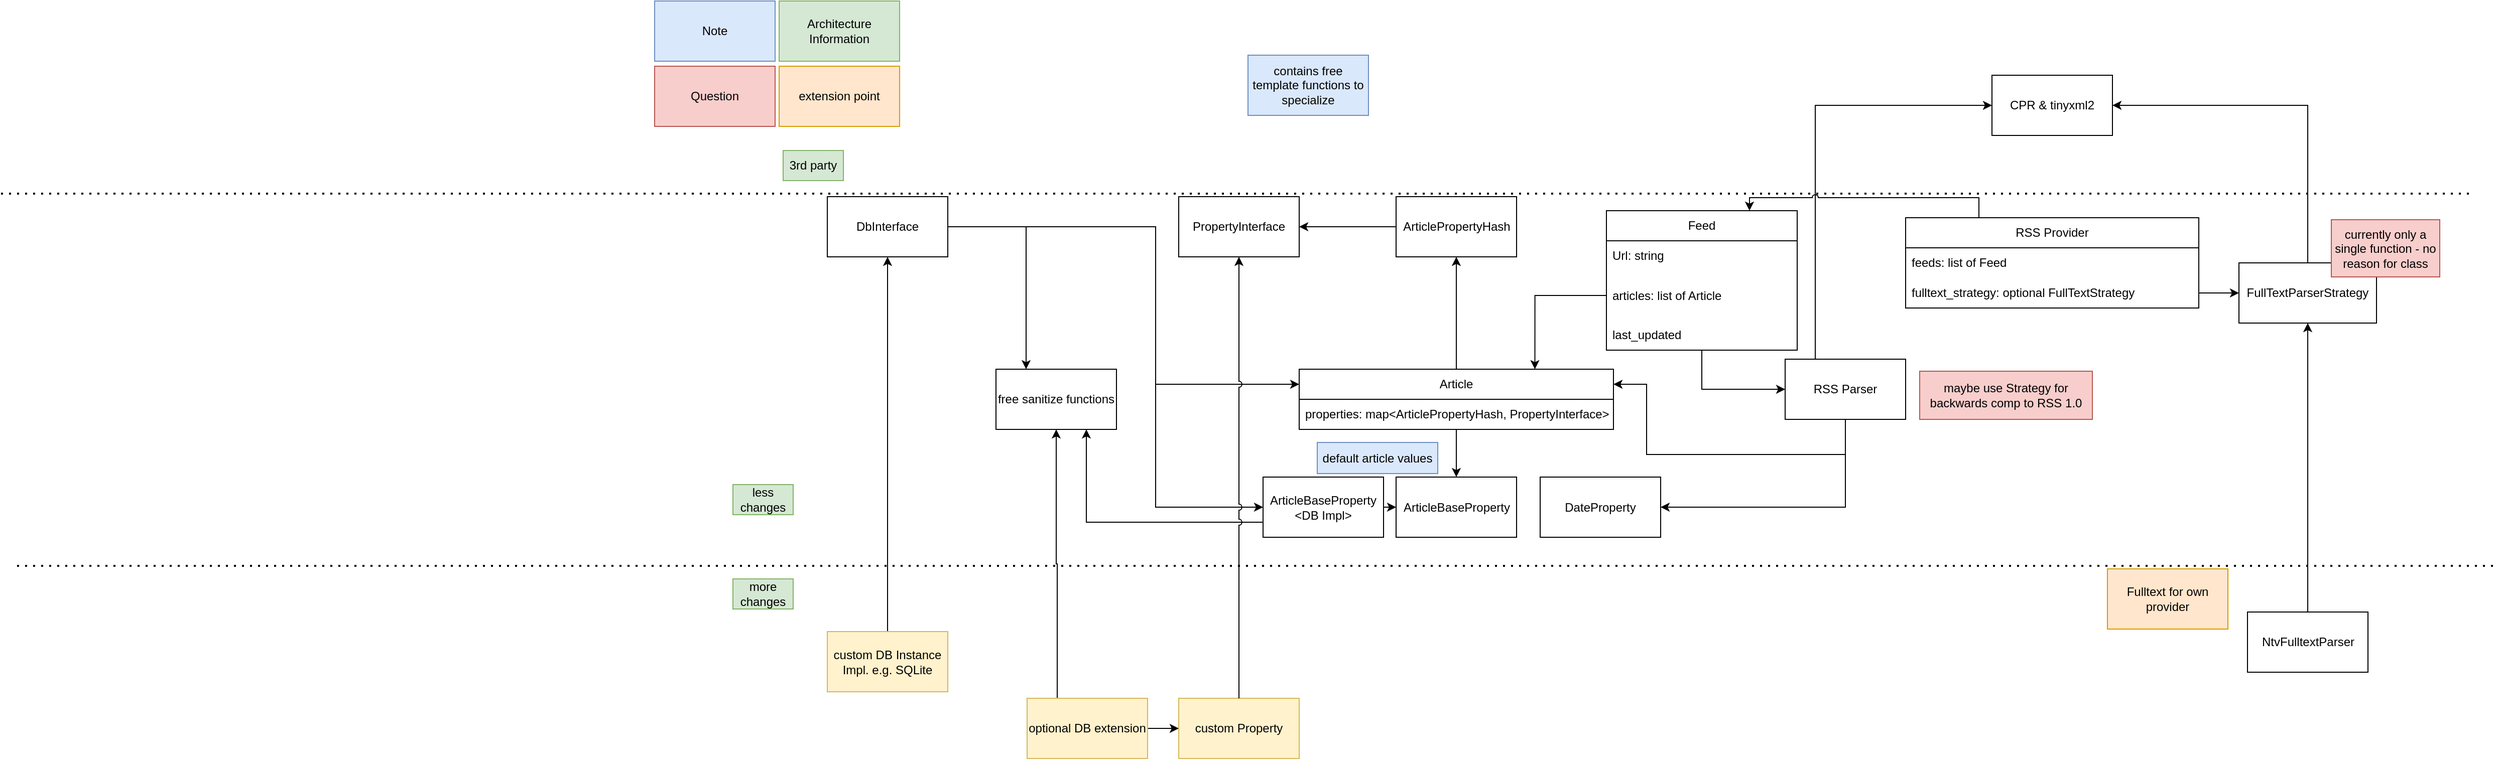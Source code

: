 <mxfile version="22.1.2" type="device">
  <diagram name="Page-1" id="BoX5YdQiLs7Y4vpTQvBh">
    <mxGraphModel dx="3193" dy="2473" grid="0" gridSize="10" guides="1" tooltips="1" connect="1" arrows="1" fold="1" page="0" pageScale="1" pageWidth="850" pageHeight="1100" math="0" shadow="0">
      <root>
        <mxCell id="0" />
        <mxCell id="1" parent="0" />
        <mxCell id="gGtAdy52v1zWEU9uZGKv-24" style="edgeStyle=orthogonalEdgeStyle;rounded=0;orthogonalLoop=1;jettySize=auto;html=1;exitX=0;exitY=0.75;exitDx=0;exitDy=0;entryX=0.75;entryY=1;entryDx=0;entryDy=0;jumpStyle=none;" edge="1" parent="1" source="gGtAdy52v1zWEU9uZGKv-17" target="gGtAdy52v1zWEU9uZGKv-3">
          <mxGeometry relative="1" as="geometry" />
        </mxCell>
        <mxCell id="-V-fZ7zrRcxC-LY4sEsA-116" style="edgeStyle=orthogonalEdgeStyle;rounded=0;orthogonalLoop=1;jettySize=auto;html=1;exitX=0.25;exitY=0;exitDx=0;exitDy=0;entryX=0;entryY=0.5;entryDx=0;entryDy=0;jumpStyle=arc;" parent="1" source="yPHBwmK0Ij449FKn2H1W-2" target="-V-fZ7zrRcxC-LY4sEsA-114" edge="1">
          <mxGeometry relative="1" as="geometry" />
        </mxCell>
        <mxCell id="gGtAdy52v1zWEU9uZGKv-16" style="edgeStyle=orthogonalEdgeStyle;rounded=0;orthogonalLoop=1;jettySize=auto;html=1;exitX=0.5;exitY=1;exitDx=0;exitDy=0;entryX=1;entryY=0.25;entryDx=0;entryDy=0;" edge="1" parent="1" source="yPHBwmK0Ij449FKn2H1W-2" target="gkWwwjMmwGDeMQ0vq9aP-17">
          <mxGeometry relative="1" as="geometry">
            <Array as="points">
              <mxPoint x="459" y="-906" />
              <mxPoint x="261" y="-906" />
              <mxPoint x="261" y="-976" />
            </Array>
          </mxGeometry>
        </mxCell>
        <mxCell id="gGtAdy52v1zWEU9uZGKv-19" style="edgeStyle=orthogonalEdgeStyle;rounded=0;orthogonalLoop=1;jettySize=auto;html=1;exitX=0.5;exitY=1;exitDx=0;exitDy=0;entryX=1;entryY=0.5;entryDx=0;entryDy=0;" edge="1" parent="1" source="yPHBwmK0Ij449FKn2H1W-2" target="gGtAdy52v1zWEU9uZGKv-14">
          <mxGeometry relative="1" as="geometry" />
        </mxCell>
        <mxCell id="yPHBwmK0Ij449FKn2H1W-2" value="RSS Parser" style="rounded=0;whiteSpace=wrap;html=1;" parent="1" vertex="1">
          <mxGeometry x="399" y="-1001" width="120" height="60" as="geometry" />
        </mxCell>
        <mxCell id="nxVx7_dRavxFJ4ZNRyQ2-53" value="maybe use Strategy for backwards comp to RSS 1.0" style="text;html=1;strokeColor=#b85450;fillColor=#f8cecc;align=center;verticalAlign=middle;whiteSpace=wrap;rounded=0;" parent="1" vertex="1">
          <mxGeometry x="533" y="-989" width="172" height="48" as="geometry" />
        </mxCell>
        <mxCell id="-V-fZ7zrRcxC-LY4sEsA-24" value="custom Property" style="rounded=0;whiteSpace=wrap;html=1;fillColor=#fff2cc;strokeColor=#d6b656;" parent="1" vertex="1">
          <mxGeometry x="-205" y="-663" width="120" height="60" as="geometry" />
        </mxCell>
        <mxCell id="gGtAdy52v1zWEU9uZGKv-20" style="edgeStyle=orthogonalEdgeStyle;rounded=0;orthogonalLoop=1;jettySize=auto;html=1;exitX=1;exitY=0.5;exitDx=0;exitDy=0;entryX=0;entryY=0.25;entryDx=0;entryDy=0;" edge="1" parent="1" source="-V-fZ7zrRcxC-LY4sEsA-28" target="gkWwwjMmwGDeMQ0vq9aP-17">
          <mxGeometry relative="1" as="geometry">
            <Array as="points">
              <mxPoint x="-228" y="-1133" />
              <mxPoint x="-228" y="-976" />
            </Array>
          </mxGeometry>
        </mxCell>
        <mxCell id="gGtAdy52v1zWEU9uZGKv-21" style="edgeStyle=orthogonalEdgeStyle;rounded=0;orthogonalLoop=1;jettySize=auto;html=1;exitX=1;exitY=0.5;exitDx=0;exitDy=0;entryX=0;entryY=0.5;entryDx=0;entryDy=0;" edge="1" parent="1" source="-V-fZ7zrRcxC-LY4sEsA-28" target="gGtAdy52v1zWEU9uZGKv-17">
          <mxGeometry relative="1" as="geometry">
            <Array as="points">
              <mxPoint x="-228" y="-1133" />
              <mxPoint x="-228" y="-853" />
            </Array>
          </mxGeometry>
        </mxCell>
        <mxCell id="gGtAdy52v1zWEU9uZGKv-26" style="edgeStyle=orthogonalEdgeStyle;rounded=0;orthogonalLoop=1;jettySize=auto;html=1;entryX=0.25;entryY=0;entryDx=0;entryDy=0;" edge="1" parent="1" source="-V-fZ7zrRcxC-LY4sEsA-28" target="gGtAdy52v1zWEU9uZGKv-3">
          <mxGeometry relative="1" as="geometry" />
        </mxCell>
        <mxCell id="-V-fZ7zrRcxC-LY4sEsA-28" value="DbInterface" style="rounded=0;whiteSpace=wrap;html=1;" parent="1" vertex="1">
          <mxGeometry x="-555" y="-1163" width="120" height="60" as="geometry" />
        </mxCell>
        <mxCell id="-V-fZ7zrRcxC-LY4sEsA-59" value="more changes" style="text;html=1;strokeColor=#82b366;fillColor=#d5e8d4;align=center;verticalAlign=middle;whiteSpace=wrap;rounded=0;" parent="1" vertex="1">
          <mxGeometry x="-649" y="-782" width="60" height="30" as="geometry" />
        </mxCell>
        <mxCell id="-V-fZ7zrRcxC-LY4sEsA-60" value="less changes" style="text;html=1;strokeColor=#82b366;fillColor=#d5e8d4;align=center;verticalAlign=middle;whiteSpace=wrap;rounded=0;" parent="1" vertex="1">
          <mxGeometry x="-649" y="-876" width="60" height="30" as="geometry" />
        </mxCell>
        <mxCell id="-V-fZ7zrRcxC-LY4sEsA-75" value="" style="endArrow=none;dashed=1;html=1;dashPattern=1 3;strokeWidth=2;rounded=0;" parent="1" edge="1">
          <mxGeometry width="50" height="50" relative="1" as="geometry">
            <mxPoint x="-1378" y="-1166" as="sourcePoint" />
            <mxPoint x="1080" y="-1166" as="targetPoint" />
          </mxGeometry>
        </mxCell>
        <mxCell id="-V-fZ7zrRcxC-LY4sEsA-76" value="3rd party" style="text;html=1;strokeColor=#82b366;fillColor=#d5e8d4;align=center;verticalAlign=middle;whiteSpace=wrap;rounded=0;" parent="1" vertex="1">
          <mxGeometry x="-599" y="-1209" width="60" height="30" as="geometry" />
        </mxCell>
        <mxCell id="-V-fZ7zrRcxC-LY4sEsA-81" value="Note" style="rounded=0;whiteSpace=wrap;html=1;fillColor=#dae8fc;strokeColor=#6c8ebf;" parent="1" vertex="1">
          <mxGeometry x="-727" y="-1358" width="120" height="60" as="geometry" />
        </mxCell>
        <mxCell id="-V-fZ7zrRcxC-LY4sEsA-82" value="Architecture Information" style="rounded=0;whiteSpace=wrap;html=1;fillColor=#d5e8d4;strokeColor=#82b366;" parent="1" vertex="1">
          <mxGeometry x="-603" y="-1358" width="120" height="60" as="geometry" />
        </mxCell>
        <mxCell id="-V-fZ7zrRcxC-LY4sEsA-83" value="Question" style="rounded=0;whiteSpace=wrap;html=1;fillColor=#f8cecc;strokeColor=#b85450;" parent="1" vertex="1">
          <mxGeometry x="-727" y="-1293" width="120" height="60" as="geometry" />
        </mxCell>
        <mxCell id="-V-fZ7zrRcxC-LY4sEsA-103" style="edgeStyle=orthogonalEdgeStyle;rounded=0;orthogonalLoop=1;jettySize=auto;html=1;exitX=0.25;exitY=0;exitDx=0;exitDy=0;entryX=0.75;entryY=0;entryDx=0;entryDy=0;jumpStyle=arc;" parent="1" source="-V-fZ7zrRcxC-LY4sEsA-84" target="-V-fZ7zrRcxC-LY4sEsA-90" edge="1">
          <mxGeometry relative="1" as="geometry" />
        </mxCell>
        <mxCell id="-V-fZ7zrRcxC-LY4sEsA-84" value="RSS Provider" style="swimlane;fontStyle=0;childLayout=stackLayout;horizontal=1;startSize=30;horizontalStack=0;resizeParent=1;resizeParentMax=0;resizeLast=0;collapsible=1;marginBottom=0;whiteSpace=wrap;html=1;" parent="1" vertex="1">
          <mxGeometry x="519" y="-1142" width="292" height="90" as="geometry" />
        </mxCell>
        <mxCell id="-V-fZ7zrRcxC-LY4sEsA-85" value="feeds: list of Feed" style="text;strokeColor=none;fillColor=none;align=left;verticalAlign=middle;spacingLeft=4;spacingRight=4;overflow=hidden;points=[[0,0.5],[1,0.5]];portConstraint=eastwest;rotatable=0;whiteSpace=wrap;html=1;" parent="-V-fZ7zrRcxC-LY4sEsA-84" vertex="1">
          <mxGeometry y="30" width="292" height="30" as="geometry" />
        </mxCell>
        <mxCell id="-V-fZ7zrRcxC-LY4sEsA-86" value="fulltext_strategy: optional FullTextStrategy" style="text;strokeColor=none;fillColor=none;align=left;verticalAlign=middle;spacingLeft=4;spacingRight=4;overflow=hidden;points=[[0,0.5],[1,0.5]];portConstraint=eastwest;rotatable=0;whiteSpace=wrap;html=1;" parent="-V-fZ7zrRcxC-LY4sEsA-84" vertex="1">
          <mxGeometry y="60" width="292" height="30" as="geometry" />
        </mxCell>
        <mxCell id="gkWwwjMmwGDeMQ0vq9aP-65" style="edgeStyle=orthogonalEdgeStyle;rounded=0;orthogonalLoop=1;jettySize=auto;html=1;entryX=0;entryY=0.5;entryDx=0;entryDy=0;" parent="1" source="-V-fZ7zrRcxC-LY4sEsA-90" target="yPHBwmK0Ij449FKn2H1W-2" edge="1">
          <mxGeometry relative="1" as="geometry" />
        </mxCell>
        <mxCell id="-V-fZ7zrRcxC-LY4sEsA-90" value="Feed" style="swimlane;fontStyle=0;childLayout=stackLayout;horizontal=1;startSize=30;horizontalStack=0;resizeParent=1;resizeParentMax=0;resizeLast=0;collapsible=1;marginBottom=0;whiteSpace=wrap;html=1;" parent="1" vertex="1">
          <mxGeometry x="221" y="-1149" width="190" height="139" as="geometry" />
        </mxCell>
        <mxCell id="-V-fZ7zrRcxC-LY4sEsA-91" value="Url: string" style="text;strokeColor=none;fillColor=none;align=left;verticalAlign=middle;spacingLeft=4;spacingRight=4;overflow=hidden;points=[[0,0.5],[1,0.5]];portConstraint=eastwest;rotatable=0;whiteSpace=wrap;html=1;" parent="-V-fZ7zrRcxC-LY4sEsA-90" vertex="1">
          <mxGeometry y="30" width="190" height="30" as="geometry" />
        </mxCell>
        <mxCell id="-V-fZ7zrRcxC-LY4sEsA-92" value="articles: list of Article" style="text;strokeColor=none;fillColor=none;align=left;verticalAlign=middle;spacingLeft=4;spacingRight=4;overflow=hidden;points=[[0,0.5],[1,0.5]];portConstraint=eastwest;rotatable=0;whiteSpace=wrap;html=1;" parent="-V-fZ7zrRcxC-LY4sEsA-90" vertex="1">
          <mxGeometry y="60" width="190" height="49" as="geometry" />
        </mxCell>
        <mxCell id="-V-fZ7zrRcxC-LY4sEsA-93" value="last_updated" style="text;strokeColor=none;fillColor=none;align=left;verticalAlign=middle;spacingLeft=4;spacingRight=4;overflow=hidden;points=[[0,0.5],[1,0.5]];portConstraint=eastwest;rotatable=0;whiteSpace=wrap;html=1;" parent="-V-fZ7zrRcxC-LY4sEsA-90" vertex="1">
          <mxGeometry y="109" width="190" height="30" as="geometry" />
        </mxCell>
        <mxCell id="-V-fZ7zrRcxC-LY4sEsA-115" style="edgeStyle=orthogonalEdgeStyle;rounded=0;orthogonalLoop=1;jettySize=auto;html=1;entryX=1;entryY=0.5;entryDx=0;entryDy=0;exitX=0.5;exitY=0;exitDx=0;exitDy=0;" parent="1" source="-V-fZ7zrRcxC-LY4sEsA-104" target="-V-fZ7zrRcxC-LY4sEsA-114" edge="1">
          <mxGeometry relative="1" as="geometry" />
        </mxCell>
        <mxCell id="-V-fZ7zrRcxC-LY4sEsA-104" value="FullTextParserStrategy" style="rounded=0;whiteSpace=wrap;html=1;" parent="1" vertex="1">
          <mxGeometry x="851" y="-1097" width="137" height="60" as="geometry" />
        </mxCell>
        <mxCell id="-V-fZ7zrRcxC-LY4sEsA-106" style="edgeStyle=orthogonalEdgeStyle;rounded=0;orthogonalLoop=1;jettySize=auto;html=1;entryX=0;entryY=0.5;entryDx=0;entryDy=0;" parent="1" source="-V-fZ7zrRcxC-LY4sEsA-86" target="-V-fZ7zrRcxC-LY4sEsA-104" edge="1">
          <mxGeometry relative="1" as="geometry" />
        </mxCell>
        <mxCell id="-V-fZ7zrRcxC-LY4sEsA-108" style="edgeStyle=orthogonalEdgeStyle;rounded=0;orthogonalLoop=1;jettySize=auto;html=1;" parent="1" source="-V-fZ7zrRcxC-LY4sEsA-107" target="-V-fZ7zrRcxC-LY4sEsA-104" edge="1">
          <mxGeometry relative="1" as="geometry" />
        </mxCell>
        <mxCell id="-V-fZ7zrRcxC-LY4sEsA-107" value="NtvFulltextParser" style="rounded=0;whiteSpace=wrap;html=1;strokeColor=default;" parent="1" vertex="1">
          <mxGeometry x="859.5" y="-749" width="120" height="60" as="geometry" />
        </mxCell>
        <mxCell id="-V-fZ7zrRcxC-LY4sEsA-110" value="extension point" style="rounded=0;whiteSpace=wrap;html=1;fillColor=#ffe6cc;strokeColor=#d79b00;" parent="1" vertex="1">
          <mxGeometry x="-603" y="-1293" width="120" height="60" as="geometry" />
        </mxCell>
        <mxCell id="-V-fZ7zrRcxC-LY4sEsA-112" value="Fulltext for own provider" style="rounded=0;whiteSpace=wrap;html=1;fillColor=#ffe6cc;strokeColor=#d79b00;" parent="1" vertex="1">
          <mxGeometry x="720" y="-792" width="120" height="60" as="geometry" />
        </mxCell>
        <mxCell id="nxVx7_dRavxFJ4ZNRyQ2-147" value="currently only a single function - no reason for class" style="text;html=1;strokeColor=#b85450;fillColor=#f8cecc;align=center;verticalAlign=middle;whiteSpace=wrap;rounded=0;" parent="1" vertex="1">
          <mxGeometry x="943" y="-1140" width="108" height="57" as="geometry" />
        </mxCell>
        <mxCell id="-V-fZ7zrRcxC-LY4sEsA-114" value="CPR &amp;amp; tinyxml2" style="rounded=0;whiteSpace=wrap;html=1;" parent="1" vertex="1">
          <mxGeometry x="605" y="-1284" width="120" height="60" as="geometry" />
        </mxCell>
        <mxCell id="gkWwwjMmwGDeMQ0vq9aP-9" value="ArticleBaseProperty" style="rounded=0;whiteSpace=wrap;html=1;" parent="1" vertex="1">
          <mxGeometry x="11.5" y="-883.5" width="120" height="60" as="geometry" />
        </mxCell>
        <mxCell id="gkWwwjMmwGDeMQ0vq9aP-12" value="default article values" style="rounded=0;whiteSpace=wrap;html=1;fillColor=#dae8fc;strokeColor=#6c8ebf;" parent="1" vertex="1">
          <mxGeometry x="-67" y="-918" width="120" height="31" as="geometry" />
        </mxCell>
        <mxCell id="gkWwwjMmwGDeMQ0vq9aP-57" style="edgeStyle=orthogonalEdgeStyle;rounded=0;orthogonalLoop=1;jettySize=auto;html=1;" parent="1" source="gkWwwjMmwGDeMQ0vq9aP-17" target="gkWwwjMmwGDeMQ0vq9aP-27" edge="1">
          <mxGeometry relative="1" as="geometry" />
        </mxCell>
        <mxCell id="gGtAdy52v1zWEU9uZGKv-10" style="edgeStyle=orthogonalEdgeStyle;rounded=0;orthogonalLoop=1;jettySize=auto;html=1;" edge="1" parent="1" source="gkWwwjMmwGDeMQ0vq9aP-17" target="gkWwwjMmwGDeMQ0vq9aP-9">
          <mxGeometry relative="1" as="geometry" />
        </mxCell>
        <mxCell id="gkWwwjMmwGDeMQ0vq9aP-17" value="Article" style="swimlane;fontStyle=0;childLayout=stackLayout;horizontal=1;startSize=30;horizontalStack=0;resizeParent=1;resizeParentMax=0;resizeLast=0;collapsible=1;marginBottom=0;whiteSpace=wrap;html=1;" parent="1" vertex="1">
          <mxGeometry x="-85" y="-991" width="313" height="60" as="geometry" />
        </mxCell>
        <mxCell id="gkWwwjMmwGDeMQ0vq9aP-20" value="properties: map&amp;lt;ArticlePropertyHash, PropertyInterface&amp;gt;" style="text;strokeColor=none;fillColor=none;align=left;verticalAlign=middle;spacingLeft=4;spacingRight=4;overflow=hidden;points=[[0,0.5],[1,0.5]];portConstraint=eastwest;rotatable=0;whiteSpace=wrap;html=1;" parent="gkWwwjMmwGDeMQ0vq9aP-17" vertex="1">
          <mxGeometry y="30" width="313" height="30" as="geometry" />
        </mxCell>
        <mxCell id="gkWwwjMmwGDeMQ0vq9aP-24" style="edgeStyle=orthogonalEdgeStyle;rounded=0;orthogonalLoop=1;jettySize=auto;html=1;entryX=0.75;entryY=0;entryDx=0;entryDy=0;" parent="1" source="-V-fZ7zrRcxC-LY4sEsA-92" target="gkWwwjMmwGDeMQ0vq9aP-17" edge="1">
          <mxGeometry relative="1" as="geometry" />
        </mxCell>
        <mxCell id="8ZQESkQrpGg-PCPkja1_-4" style="edgeStyle=orthogonalEdgeStyle;rounded=0;orthogonalLoop=1;jettySize=auto;html=1;exitX=0;exitY=0.5;exitDx=0;exitDy=0;entryX=1;entryY=0.5;entryDx=0;entryDy=0;" parent="1" source="gkWwwjMmwGDeMQ0vq9aP-27" target="8ZQESkQrpGg-PCPkja1_-1" edge="1">
          <mxGeometry relative="1" as="geometry" />
        </mxCell>
        <mxCell id="gkWwwjMmwGDeMQ0vq9aP-27" value="ArticlePropertyHash" style="rounded=0;whiteSpace=wrap;html=1;" parent="1" vertex="1">
          <mxGeometry x="11.5" y="-1163" width="120" height="60" as="geometry" />
        </mxCell>
        <mxCell id="8ZQESkQrpGg-PCPkja1_-1" value="PropertyInterface" style="rounded=0;whiteSpace=wrap;html=1;" parent="1" vertex="1">
          <mxGeometry x="-205" y="-1163" width="120" height="60" as="geometry" />
        </mxCell>
        <mxCell id="8ZQESkQrpGg-PCPkja1_-12" value="contains free template functions to specialize" style="rounded=0;whiteSpace=wrap;html=1;fillColor=#dae8fc;strokeColor=#6c8ebf;" parent="1" vertex="1">
          <mxGeometry x="-136" y="-1304" width="120" height="60" as="geometry" />
        </mxCell>
        <mxCell id="gGtAdy52v1zWEU9uZGKv-6" style="edgeStyle=orthogonalEdgeStyle;rounded=0;orthogonalLoop=1;jettySize=auto;html=1;" edge="1" parent="1" source="gGtAdy52v1zWEU9uZGKv-2" target="-V-fZ7zrRcxC-LY4sEsA-24">
          <mxGeometry relative="1" as="geometry" />
        </mxCell>
        <mxCell id="gGtAdy52v1zWEU9uZGKv-25" style="edgeStyle=orthogonalEdgeStyle;rounded=0;orthogonalLoop=1;jettySize=auto;html=1;exitX=0.25;exitY=0;exitDx=0;exitDy=0;" edge="1" parent="1" source="gGtAdy52v1zWEU9uZGKv-2" target="gGtAdy52v1zWEU9uZGKv-3">
          <mxGeometry relative="1" as="geometry" />
        </mxCell>
        <mxCell id="gGtAdy52v1zWEU9uZGKv-2" value="optional DB extension" style="rounded=0;whiteSpace=wrap;html=1;fillColor=#fff2cc;strokeColor=#d6b656;" vertex="1" parent="1">
          <mxGeometry x="-356" y="-663" width="120" height="60" as="geometry" />
        </mxCell>
        <mxCell id="gGtAdy52v1zWEU9uZGKv-3" value="free sanitize functions" style="rounded=0;whiteSpace=wrap;html=1;" vertex="1" parent="1">
          <mxGeometry x="-387" y="-991" width="120" height="60" as="geometry" />
        </mxCell>
        <mxCell id="gGtAdy52v1zWEU9uZGKv-8" style="edgeStyle=orthogonalEdgeStyle;rounded=0;orthogonalLoop=1;jettySize=auto;html=1;" edge="1" parent="1" source="gGtAdy52v1zWEU9uZGKv-7" target="-V-fZ7zrRcxC-LY4sEsA-28">
          <mxGeometry relative="1" as="geometry" />
        </mxCell>
        <mxCell id="gGtAdy52v1zWEU9uZGKv-7" value="custom DB Instance Impl. e.g. SQLite" style="rounded=0;whiteSpace=wrap;html=1;fillColor=#fff2cc;strokeColor=#d6b656;" vertex="1" parent="1">
          <mxGeometry x="-555" y="-729.5" width="120" height="60" as="geometry" />
        </mxCell>
        <mxCell id="gGtAdy52v1zWEU9uZGKv-1" style="edgeStyle=orthogonalEdgeStyle;rounded=0;orthogonalLoop=1;jettySize=auto;html=1;entryX=0.5;entryY=1;entryDx=0;entryDy=0;jumpStyle=arc;" edge="1" parent="1" source="-V-fZ7zrRcxC-LY4sEsA-24" target="8ZQESkQrpGg-PCPkja1_-1">
          <mxGeometry relative="1" as="geometry" />
        </mxCell>
        <mxCell id="-V-fZ7zrRcxC-LY4sEsA-57" value="" style="endArrow=none;dashed=1;html=1;dashPattern=1 3;strokeWidth=2;rounded=0;" parent="1" edge="1">
          <mxGeometry width="50" height="50" relative="1" as="geometry">
            <mxPoint x="-1362" y="-795" as="sourcePoint" />
            <mxPoint x="1108" y="-795" as="targetPoint" />
          </mxGeometry>
        </mxCell>
        <mxCell id="gGtAdy52v1zWEU9uZGKv-14" value="DateProperty" style="rounded=0;whiteSpace=wrap;html=1;" vertex="1" parent="1">
          <mxGeometry x="155" y="-883.5" width="120" height="60" as="geometry" />
        </mxCell>
        <mxCell id="gGtAdy52v1zWEU9uZGKv-23" style="edgeStyle=orthogonalEdgeStyle;rounded=0;orthogonalLoop=1;jettySize=auto;html=1;exitX=1;exitY=0.5;exitDx=0;exitDy=0;entryX=0;entryY=0.5;entryDx=0;entryDy=0;" edge="1" parent="1" source="gGtAdy52v1zWEU9uZGKv-17" target="gkWwwjMmwGDeMQ0vq9aP-9">
          <mxGeometry relative="1" as="geometry" />
        </mxCell>
        <mxCell id="gGtAdy52v1zWEU9uZGKv-17" value="ArticleBaseProperty&lt;br&gt;&amp;lt;DB Impl&amp;gt;" style="rounded=0;whiteSpace=wrap;html=1;" vertex="1" parent="1">
          <mxGeometry x="-121" y="-883.5" width="120" height="60" as="geometry" />
        </mxCell>
      </root>
    </mxGraphModel>
  </diagram>
</mxfile>
